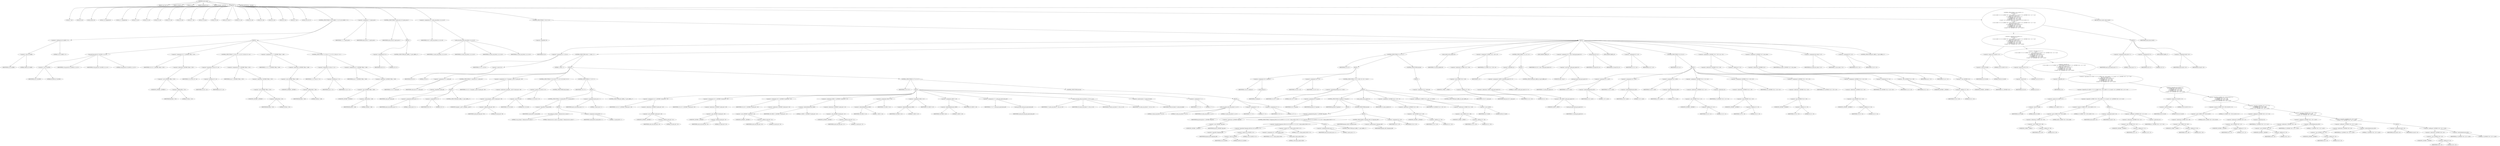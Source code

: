 digraph cache_insert {  
"1000122" [label = "(METHOD,cache_insert)" ]
"1000123" [label = "(PARAM,const char *a1)" ]
"1000124" [label = "(PARAM,_DWORD *a2)" ]
"1000125" [label = "(PARAM,int a3)" ]
"1000126" [label = "(PARAM,unsigned int a4)" ]
"1000127" [label = "(PARAM,unsigned __int16 a5)" ]
"1000128" [label = "(BLOCK,,)" ]
"1000129" [label = "(LOCAL,v7: int)" ]
"1000130" [label = "(LOCAL,v8: int)" ]
"1000131" [label = "(LOCAL,result: int)" ]
"1000132" [label = "(LOCAL,v10: unsigned int)" ]
"1000133" [label = "(LOCAL,v11: unsigned int)" ]
"1000134" [label = "(LOCAL,v12: int)" ]
"1000135" [label = "(LOCAL,v13: int)" ]
"1000136" [label = "(LOCAL,v14: int)" ]
"1000137" [label = "(LOCAL,v15: int)" ]
"1000138" [label = "(LOCAL,v16: int)" ]
"1000139" [label = "(LOCAL,v17: int)" ]
"1000140" [label = "(LOCAL,v18: size_t)" ]
"1000141" [label = "(LOCAL,v19: int)" ]
"1000142" [label = "(LOCAL,v20: char *)" ]
"1000143" [label = "(LOCAL,v21: int)" ]
"1000144" [label = "(LOCAL,v22: int)" ]
"1000145" [label = "(LOCAL,v23: int)" ]
"1000146" [label = "(LOCAL,v24: int)" ]
"1000147" [label = "(LOCAL,v25: int)" ]
"1000148" [label = "(LOCAL,v27: int)" ]
"1000149" [label = "(LOCAL,v28: int [ 4 ])" ]
"1000150" [label = "(CONTROL_STRUCTURE,if ( (a5 & 0x980) != 0 ),if ( (a5 & 0x980) != 0 ))" ]
"1000151" [label = "(<operator>.notEquals,(a5 & 0x980) != 0)" ]
"1000152" [label = "(<operator>.and,a5 & 0x980)" ]
"1000153" [label = "(IDENTIFIER,a5,a5 & 0x980)" ]
"1000154" [label = "(LITERAL,0x980,a5 & 0x980)" ]
"1000155" [label = "(LITERAL,0,(a5 & 0x980) != 0)" ]
"1000156" [label = "(BLOCK,,)" ]
"1000157" [label = "(log_query,log_query(a5 | 0x10000, a1, a2, 0))" ]
"1000158" [label = "(<operator>.or,a5 | 0x10000)" ]
"1000159" [label = "(IDENTIFIER,a5,a5 | 0x10000)" ]
"1000160" [label = "(LITERAL,0x10000,a5 | 0x10000)" ]
"1000161" [label = "(IDENTIFIER,a1,log_query(a5 | 0x10000, a1, a2, 0))" ]
"1000162" [label = "(IDENTIFIER,a2,log_query(a5 | 0x10000, a1, a2, 0))" ]
"1000163" [label = "(LITERAL,0,log_query(a5 | 0x10000, a1, a2, 0))" ]
"1000164" [label = "(<operator>.assignment,v10 = *(_DWORD *)(fbss + 252))" ]
"1000165" [label = "(IDENTIFIER,v10,v10 = *(_DWORD *)(fbss + 252))" ]
"1000166" [label = "(<operator>.indirection,*(_DWORD *)(fbss + 252))" ]
"1000167" [label = "(<operator>.cast,(_DWORD *)(fbss + 252))" ]
"1000168" [label = "(UNKNOWN,_DWORD *,_DWORD *)" ]
"1000169" [label = "(<operator>.addition,fbss + 252)" ]
"1000170" [label = "(IDENTIFIER,fbss,fbss + 252)" ]
"1000171" [label = "(LITERAL,252,fbss + 252)" ]
"1000172" [label = "(CONTROL_STRUCTURE,if ( v10 && v10 < a4 ),if ( v10 && v10 < a4 ))" ]
"1000173" [label = "(<operator>.logicalAnd,v10 && v10 < a4)" ]
"1000174" [label = "(IDENTIFIER,v10,v10 && v10 < a4)" ]
"1000175" [label = "(<operator>.lessThan,v10 < a4)" ]
"1000176" [label = "(IDENTIFIER,v10,v10 < a4)" ]
"1000177" [label = "(IDENTIFIER,a4,v10 < a4)" ]
"1000178" [label = "(<operator>.assignment,a4 = *(_DWORD *)(fbss + 252))" ]
"1000179" [label = "(IDENTIFIER,a4,a4 = *(_DWORD *)(fbss + 252))" ]
"1000180" [label = "(<operator>.indirection,*(_DWORD *)(fbss + 252))" ]
"1000181" [label = "(<operator>.cast,(_DWORD *)(fbss + 252))" ]
"1000182" [label = "(UNKNOWN,_DWORD *,_DWORD *)" ]
"1000183" [label = "(<operator>.addition,fbss + 252)" ]
"1000184" [label = "(IDENTIFIER,fbss,fbss + 252)" ]
"1000185" [label = "(LITERAL,252,fbss + 252)" ]
"1000186" [label = "(<operator>.assignment,v11 = *(_DWORD *)(fbss + 248))" ]
"1000187" [label = "(IDENTIFIER,v11,v11 = *(_DWORD *)(fbss + 248))" ]
"1000188" [label = "(<operator>.indirection,*(_DWORD *)(fbss + 248))" ]
"1000189" [label = "(<operator>.cast,(_DWORD *)(fbss + 248))" ]
"1000190" [label = "(UNKNOWN,_DWORD *,_DWORD *)" ]
"1000191" [label = "(<operator>.addition,fbss + 248)" ]
"1000192" [label = "(IDENTIFIER,fbss,fbss + 248)" ]
"1000193" [label = "(LITERAL,248,fbss + 248)" ]
"1000194" [label = "(CONTROL_STRUCTURE,if ( v11 && a4 < v11 ),if ( v11 && a4 < v11 ))" ]
"1000195" [label = "(<operator>.logicalAnd,v11 && a4 < v11)" ]
"1000196" [label = "(IDENTIFIER,v11,v11 && a4 < v11)" ]
"1000197" [label = "(<operator>.lessThan,a4 < v11)" ]
"1000198" [label = "(IDENTIFIER,a4,a4 < v11)" ]
"1000199" [label = "(IDENTIFIER,v11,a4 < v11)" ]
"1000200" [label = "(<operator>.assignment,a4 = *(_DWORD *)(fbss + 248))" ]
"1000201" [label = "(IDENTIFIER,a4,a4 = *(_DWORD *)(fbss + 248))" ]
"1000202" [label = "(<operator>.indirection,*(_DWORD *)(fbss + 248))" ]
"1000203" [label = "(<operator>.cast,(_DWORD *)(fbss + 248))" ]
"1000204" [label = "(UNKNOWN,_DWORD *,_DWORD *)" ]
"1000205" [label = "(<operator>.addition,fbss + 248)" ]
"1000206" [label = "(IDENTIFIER,fbss,fbss + 248)" ]
"1000207" [label = "(LITERAL,248,fbss + 248)" ]
"1000208" [label = "(<operator>.assignment,v7 = insert_error)" ]
"1000209" [label = "(IDENTIFIER,v7,v7 = insert_error)" ]
"1000210" [label = "(IDENTIFIER,insert_error,v7 = insert_error)" ]
"1000211" [label = "(CONTROL_STRUCTURE,if ( insert_error ),if ( insert_error ))" ]
"1000212" [label = "(IDENTIFIER,insert_error,if ( insert_error ))" ]
"1000213" [label = "(BLOCK,,)" ]
"1000214" [label = "(<operator>.assignment,v8 = 0)" ]
"1000215" [label = "(IDENTIFIER,v8,v8 = 0)" ]
"1000216" [label = "(LITERAL,0,v8 = 0)" ]
"1000217" [label = "(CONTROL_STRUCTURE,goto LABEL_17;,goto LABEL_17;)" ]
"1000218" [label = "(<operator>.assignment,v8 = cache_scan_free(a1, a2, a3, a5))" ]
"1000219" [label = "(IDENTIFIER,v8,v8 = cache_scan_free(a1, a2, a3, a5))" ]
"1000220" [label = "(cache_scan_free,cache_scan_free(a1, a2, a3, a5))" ]
"1000221" [label = "(IDENTIFIER,a1,cache_scan_free(a1, a2, a3, a5))" ]
"1000222" [label = "(IDENTIFIER,a2,cache_scan_free(a1, a2, a3, a5))" ]
"1000223" [label = "(IDENTIFIER,a3,cache_scan_free(a1, a2, a3, a5))" ]
"1000224" [label = "(IDENTIFIER,a5,cache_scan_free(a1, a2, a3, a5))" ]
"1000225" [label = "(CONTROL_STRUCTURE,if ( !v8 ),if ( !v8 ))" ]
"1000226" [label = "(<operator>.logicalNot,!v8)" ]
"1000227" [label = "(IDENTIFIER,v8,!v8)" ]
"1000228" [label = "(BLOCK,,)" ]
"1000229" [label = "(<operator>.assignment,v27 = a5 & 4)" ]
"1000230" [label = "(IDENTIFIER,v27,v27 = a5 & 4)" ]
"1000231" [label = "(<operator>.and,a5 & 4)" ]
"1000232" [label = "(IDENTIFIER,a5,a5 & 4)" ]
"1000233" [label = "(LITERAL,4,a5 & 4)" ]
"1000234" [label = "(CONTROL_STRUCTURE,while ( 1 ),while ( 1 ))" ]
"1000235" [label = "(LITERAL,1,while ( 1 ))" ]
"1000236" [label = "(BLOCK,,)" ]
"1000237" [label = "(<operator>.assignment,v12 = cache_tail)" ]
"1000238" [label = "(IDENTIFIER,v12,v12 = cache_tail)" ]
"1000239" [label = "(IDENTIFIER,cache_tail,v12 = cache_tail)" ]
"1000240" [label = "(CONTROL_STRUCTURE,if ( !cache_tail ),if ( !cache_tail ))" ]
"1000241" [label = "(<operator>.logicalNot,!cache_tail)" ]
"1000242" [label = "(IDENTIFIER,cache_tail,!cache_tail)" ]
"1000243" [label = "(BLOCK,,)" ]
"1000244" [label = "(<operator>.assignment,insert_error = 1)" ]
"1000245" [label = "(IDENTIFIER,insert_error,insert_error = 1)" ]
"1000246" [label = "(LITERAL,1,insert_error = 1)" ]
"1000247" [label = "(<operator>.assignment,v8 = 0)" ]
"1000248" [label = "(IDENTIFIER,v8,v8 = 0)" ]
"1000249" [label = "(LITERAL,0,v8 = 0)" ]
"1000250" [label = "(CONTROL_STRUCTURE,goto LABEL_17;,goto LABEL_17;)" ]
"1000251" [label = "(<operator>.assignment,v13 = *(unsigned __int16 *)(cache_tail + 36))" ]
"1000252" [label = "(IDENTIFIER,v13,v13 = *(unsigned __int16 *)(cache_tail + 36))" ]
"1000253" [label = "(<operator>.indirection,*(unsigned __int16 *)(cache_tail + 36))" ]
"1000254" [label = "(<operator>.cast,(unsigned __int16 *)(cache_tail + 36))" ]
"1000255" [label = "(UNKNOWN,unsigned __int16 *,unsigned __int16 *)" ]
"1000256" [label = "(<operator>.addition,cache_tail + 36)" ]
"1000257" [label = "(IDENTIFIER,cache_tail,cache_tail + 36)" ]
"1000258" [label = "(LITERAL,36,cache_tail + 36)" ]
"1000259" [label = "(CONTROL_STRUCTURE,if ( (v13 & 0xC) == 0 ),if ( (v13 & 0xC) == 0 ))" ]
"1000260" [label = "(<operator>.equals,(v13 & 0xC) == 0)" ]
"1000261" [label = "(<operator>.and,v13 & 0xC)" ]
"1000262" [label = "(IDENTIFIER,v13,v13 & 0xC)" ]
"1000263" [label = "(LITERAL,0xC,v13 & 0xC)" ]
"1000264" [label = "(LITERAL,0,(v13 & 0xC) == 0)" ]
"1000265" [label = "(CONTROL_STRUCTURE,break;,break;)" ]
"1000266" [label = "(CONTROL_STRUCTURE,if ( v7 ),if ( v7 ))" ]
"1000267" [label = "(IDENTIFIER,v7,if ( v7 ))" ]
"1000268" [label = "(BLOCK,,)" ]
"1000269" [label = "(CONTROL_STRUCTURE,if ( !warned_8293 ),if ( !warned_8293 ))" ]
"1000270" [label = "(<operator>.logicalNot,!warned_8293)" ]
"1000271" [label = "(IDENTIFIER,warned_8293,!warned_8293)" ]
"1000272" [label = "(BLOCK,,)" ]
"1000273" [label = "(my_syslog,my_syslog(3, \"Internal error in cache.\"))" ]
"1000274" [label = "(LITERAL,3,my_syslog(3, \"Internal error in cache.\"))" ]
"1000275" [label = "(LITERAL,\"Internal error in cache.\",my_syslog(3, \"Internal error in cache.\"))" ]
"1000276" [label = "(<operator>.assignment,warned_8293 = 1)" ]
"1000277" [label = "(IDENTIFIER,warned_8293,warned_8293 = 1)" ]
"1000278" [label = "(LITERAL,1,warned_8293 = 1)" ]
"1000279" [label = "(<operator>.assignment,insert_error = 1)" ]
"1000280" [label = "(IDENTIFIER,insert_error,insert_error = 1)" ]
"1000281" [label = "(LITERAL,1,insert_error = 1)" ]
"1000282" [label = "(CONTROL_STRUCTURE,goto LABEL_17;,goto LABEL_17;)" ]
"1000283" [label = "(CONTROL_STRUCTURE,if ( v27 ),if ( v27 ))" ]
"1000284" [label = "(IDENTIFIER,v27,if ( v27 ))" ]
"1000285" [label = "(BLOCK,,)" ]
"1000286" [label = "(<operator>.assignment,v14 = *(_DWORD *)(cache_tail + 16))" ]
"1000287" [label = "(IDENTIFIER,v14,v14 = *(_DWORD *)(cache_tail + 16))" ]
"1000288" [label = "(<operator>.indirection,*(_DWORD *)(cache_tail + 16))" ]
"1000289" [label = "(<operator>.cast,(_DWORD *)(cache_tail + 16))" ]
"1000290" [label = "(UNKNOWN,_DWORD *,_DWORD *)" ]
"1000291" [label = "(<operator>.addition,cache_tail + 16)" ]
"1000292" [label = "(IDENTIFIER,cache_tail,cache_tail + 16)" ]
"1000293" [label = "(LITERAL,16,cache_tail + 16)" ]
"1000294" [label = "(<operator>.assignment,v15 = *(_DWORD *)(cache_tail + 20))" ]
"1000295" [label = "(IDENTIFIER,v15,v15 = *(_DWORD *)(cache_tail + 20))" ]
"1000296" [label = "(<operator>.indirection,*(_DWORD *)(cache_tail + 20))" ]
"1000297" [label = "(<operator>.cast,(_DWORD *)(cache_tail + 20))" ]
"1000298" [label = "(UNKNOWN,_DWORD *,_DWORD *)" ]
"1000299" [label = "(<operator>.addition,cache_tail + 20)" ]
"1000300" [label = "(IDENTIFIER,cache_tail,cache_tail + 20)" ]
"1000301" [label = "(LITERAL,20,cache_tail + 20)" ]
"1000302" [label = "(<operator>.assignment,v16 = *(_DWORD *)(cache_tail + 24))" ]
"1000303" [label = "(IDENTIFIER,v16,v16 = *(_DWORD *)(cache_tail + 24))" ]
"1000304" [label = "(<operator>.indirection,*(_DWORD *)(cache_tail + 24))" ]
"1000305" [label = "(<operator>.cast,(_DWORD *)(cache_tail + 24))" ]
"1000306" [label = "(UNKNOWN,_DWORD *,_DWORD *)" ]
"1000307" [label = "(<operator>.addition,cache_tail + 24)" ]
"1000308" [label = "(IDENTIFIER,cache_tail,cache_tail + 24)" ]
"1000309" [label = "(LITERAL,24,cache_tail + 24)" ]
"1000310" [label = "(<operator>.assignment,v28[0] = *(_DWORD *)(cache_tail + 12))" ]
"1000311" [label = "(<operator>.indirectIndexAccess,v28[0])" ]
"1000312" [label = "(IDENTIFIER,v28,v28[0] = *(_DWORD *)(cache_tail + 12))" ]
"1000313" [label = "(LITERAL,0,v28[0] = *(_DWORD *)(cache_tail + 12))" ]
"1000314" [label = "(<operator>.indirection,*(_DWORD *)(cache_tail + 12))" ]
"1000315" [label = "(<operator>.cast,(_DWORD *)(cache_tail + 12))" ]
"1000316" [label = "(UNKNOWN,_DWORD *,_DWORD *)" ]
"1000317" [label = "(<operator>.addition,cache_tail + 12)" ]
"1000318" [label = "(IDENTIFIER,cache_tail,cache_tail + 12)" ]
"1000319" [label = "(LITERAL,12,cache_tail + 12)" ]
"1000320" [label = "(<operator>.assignment,v28[1] = v14)" ]
"1000321" [label = "(<operator>.indirectIndexAccess,v28[1])" ]
"1000322" [label = "(IDENTIFIER,v28,v28[1] = v14)" ]
"1000323" [label = "(LITERAL,1,v28[1] = v14)" ]
"1000324" [label = "(IDENTIFIER,v14,v28[1] = v14)" ]
"1000325" [label = "(<operator>.assignment,v28[2] = v15)" ]
"1000326" [label = "(<operator>.indirectIndexAccess,v28[2])" ]
"1000327" [label = "(IDENTIFIER,v28,v28[2] = v15)" ]
"1000328" [label = "(LITERAL,2,v28[2] = v15)" ]
"1000329" [label = "(IDENTIFIER,v15,v28[2] = v15)" ]
"1000330" [label = "(<operator>.assignment,v28[3] = v16)" ]
"1000331" [label = "(<operator>.indirectIndexAccess,v28[3])" ]
"1000332" [label = "(IDENTIFIER,v28,v28[3] = v16)" ]
"1000333" [label = "(LITERAL,3,v28[3] = v16)" ]
"1000334" [label = "(IDENTIFIER,v16,v28[3] = v16)" ]
"1000335" [label = "(<operator>.assignment,v17 = cache_get_name(cache_tail))" ]
"1000336" [label = "(IDENTIFIER,v17,v17 = cache_get_name(cache_tail))" ]
"1000337" [label = "(cache_get_name,cache_get_name(cache_tail))" ]
"1000338" [label = "(IDENTIFIER,cache_tail,cache_get_name(cache_tail))" ]
"1000339" [label = "(cache_scan_free,cache_scan_free(v17, v28, a3, v13))" ]
"1000340" [label = "(IDENTIFIER,v17,cache_scan_free(v17, v28, a3, v13))" ]
"1000341" [label = "(IDENTIFIER,v28,cache_scan_free(v17, v28, a3, v13))" ]
"1000342" [label = "(IDENTIFIER,a3,cache_scan_free(v17, v28, a3, v13))" ]
"1000343" [label = "(IDENTIFIER,v13,cache_scan_free(v17, v28, a3, v13))" ]
"1000344" [label = "(<operator>.preIncrement,++cache_live_freed)" ]
"1000345" [label = "(IDENTIFIER,cache_live_freed,++cache_live_freed)" ]
"1000346" [label = "(<operator>.assignment,v7 = 1)" ]
"1000347" [label = "(IDENTIFIER,v7,v7 = 1)" ]
"1000348" [label = "(LITERAL,1,v7 = 1)" ]
"1000349" [label = "(CONTROL_STRUCTURE,else,else)" ]
"1000350" [label = "(BLOCK,,)" ]
"1000351" [label = "(cache_scan_free,cache_scan_free(0, 0, a3, 0))" ]
"1000352" [label = "(LITERAL,0,cache_scan_free(0, 0, a3, 0))" ]
"1000353" [label = "(LITERAL,0,cache_scan_free(0, 0, a3, 0))" ]
"1000354" [label = "(IDENTIFIER,a3,cache_scan_free(0, 0, a3, 0))" ]
"1000355" [label = "(LITERAL,0,cache_scan_free(0, 0, a3, 0))" ]
"1000356" [label = "(<operator>.assignment,v7 = 0)" ]
"1000357" [label = "(IDENTIFIER,v7,v7 = 0)" ]
"1000358" [label = "(LITERAL,0,v7 = 0)" ]
"1000359" [label = "(<operator>.assignment,v27 = 1)" ]
"1000360" [label = "(IDENTIFIER,v27,v27 = 1)" ]
"1000361" [label = "(LITERAL,1,v27 = 1)" ]
"1000362" [label = "(CONTROL_STRUCTURE,if ( a1 ),if ( a1 ))" ]
"1000363" [label = "(IDENTIFIER,a1,if ( a1 ))" ]
"1000364" [label = "(BLOCK,,)" ]
"1000365" [label = "(<operator>.assignment,v18 = strlen(a1))" ]
"1000366" [label = "(IDENTIFIER,v18,v18 = strlen(a1))" ]
"1000367" [label = "(strlen,strlen(a1))" ]
"1000368" [label = "(IDENTIFIER,a1,strlen(a1))" ]
"1000369" [label = "(<operator>.assignment,v19 = v12)" ]
"1000370" [label = "(IDENTIFIER,v19,v19 = v12)" ]
"1000371" [label = "(IDENTIFIER,v12,v19 = v12)" ]
"1000372" [label = "(CONTROL_STRUCTURE,if ( v18 >= 0x32 ),if ( v18 >= 0x32 ))" ]
"1000373" [label = "(<operator>.greaterEqualsThan,v18 >= 0x32)" ]
"1000374" [label = "(IDENTIFIER,v18,v18 >= 0x32)" ]
"1000375" [label = "(LITERAL,0x32,v18 >= 0x32)" ]
"1000376" [label = "(BLOCK,,)" ]
"1000377" [label = "(<operator>.assignment,v8 = big_free)" ]
"1000378" [label = "(IDENTIFIER,v8,v8 = big_free)" ]
"1000379" [label = "(IDENTIFIER,big_free,v8 = big_free)" ]
"1000380" [label = "(CONTROL_STRUCTURE,if ( big_free ),if ( big_free ))" ]
"1000381" [label = "(IDENTIFIER,big_free,if ( big_free ))" ]
"1000382" [label = "(BLOCK,,)" ]
"1000383" [label = "(<operator>.assignment,big_free = *(_DWORD *)big_free)" ]
"1000384" [label = "(IDENTIFIER,big_free,big_free = *(_DWORD *)big_free)" ]
"1000385" [label = "(<operator>.indirection,*(_DWORD *)big_free)" ]
"1000386" [label = "(<operator>.cast,(_DWORD *)big_free)" ]
"1000387" [label = "(UNKNOWN,_DWORD *,_DWORD *)" ]
"1000388" [label = "(IDENTIFIER,big_free,(_DWORD *)big_free)" ]
"1000389" [label = "(CONTROL_STRUCTURE,else,else)" ]
"1000390" [label = "(BLOCK,,)" ]
"1000391" [label = "(CONTROL_STRUCTURE,if ( !bignames_left && (a5 & 0x5000) == 0 || (v25 = whine_malloc(1028)) == 0 ),if ( !bignames_left && (a5 & 0x5000) == 0 || (v25 = whine_malloc(1028)) == 0 ))" ]
"1000392" [label = "(<operator>.logicalOr,!bignames_left && (a5 & 0x5000) == 0 || (v25 = whine_malloc(1028)) == 0)" ]
"1000393" [label = "(<operator>.logicalAnd,!bignames_left && (a5 & 0x5000) == 0)" ]
"1000394" [label = "(<operator>.logicalNot,!bignames_left)" ]
"1000395" [label = "(IDENTIFIER,bignames_left,!bignames_left)" ]
"1000396" [label = "(<operator>.equals,(a5 & 0x5000) == 0)" ]
"1000397" [label = "(<operator>.and,a5 & 0x5000)" ]
"1000398" [label = "(IDENTIFIER,a5,a5 & 0x5000)" ]
"1000399" [label = "(LITERAL,0x5000,a5 & 0x5000)" ]
"1000400" [label = "(LITERAL,0,(a5 & 0x5000) == 0)" ]
"1000401" [label = "(<operator>.equals,(v25 = whine_malloc(1028)) == 0)" ]
"1000402" [label = "(<operator>.assignment,v25 = whine_malloc(1028))" ]
"1000403" [label = "(IDENTIFIER,v25,v25 = whine_malloc(1028))" ]
"1000404" [label = "(whine_malloc,whine_malloc(1028))" ]
"1000405" [label = "(LITERAL,1028,whine_malloc(1028))" ]
"1000406" [label = "(LITERAL,0,(v25 = whine_malloc(1028)) == 0)" ]
"1000407" [label = "(BLOCK,,)" ]
"1000408" [label = "(<operator>.assignment,insert_error = 1)" ]
"1000409" [label = "(IDENTIFIER,insert_error,insert_error = 1)" ]
"1000410" [label = "(LITERAL,1,insert_error = 1)" ]
"1000411" [label = "(CONTROL_STRUCTURE,goto LABEL_17;,goto LABEL_17;)" ]
"1000412" [label = "(CONTROL_STRUCTURE,if ( bignames_left ),if ( bignames_left ))" ]
"1000413" [label = "(IDENTIFIER,bignames_left,if ( bignames_left ))" ]
"1000414" [label = "(<operator>.preDecrement,--bignames_left)" ]
"1000415" [label = "(IDENTIFIER,bignames_left,--bignames_left)" ]
"1000416" [label = "(<operator>.assignment,v8 = v25)" ]
"1000417" [label = "(IDENTIFIER,v8,v8 = v25)" ]
"1000418" [label = "(IDENTIFIER,v25,v8 = v25)" ]
"1000419" [label = "(cache_unlink,cache_unlink(v12))" ]
"1000420" [label = "(IDENTIFIER,v12,cache_unlink(v12))" ]
"1000421" [label = "(<operator>.assignment,*(_DWORD *)(v12 + 40) = v8)" ]
"1000422" [label = "(<operator>.indirection,*(_DWORD *)(v12 + 40))" ]
"1000423" [label = "(<operator>.cast,(_DWORD *)(v12 + 40))" ]
"1000424" [label = "(UNKNOWN,_DWORD *,_DWORD *)" ]
"1000425" [label = "(<operator>.addition,v12 + 40)" ]
"1000426" [label = "(IDENTIFIER,v12,v12 + 40)" ]
"1000427" [label = "(LITERAL,40,v12 + 40)" ]
"1000428" [label = "(IDENTIFIER,v8,*(_DWORD *)(v12 + 40) = v8)" ]
"1000429" [label = "(<operator>.assignment,*(_WORD *)(v12 + 36) = a5 | 0x200)" ]
"1000430" [label = "(<operator>.indirection,*(_WORD *)(v12 + 36))" ]
"1000431" [label = "(<operator>.cast,(_WORD *)(v12 + 36))" ]
"1000432" [label = "(UNKNOWN,_WORD *,_WORD *)" ]
"1000433" [label = "(<operator>.addition,v12 + 36)" ]
"1000434" [label = "(IDENTIFIER,v12,v12 + 36)" ]
"1000435" [label = "(LITERAL,36,v12 + 36)" ]
"1000436" [label = "(<operator>.or,a5 | 0x200)" ]
"1000437" [label = "(IDENTIFIER,a5,a5 | 0x200)" ]
"1000438" [label = "(LITERAL,0x200,a5 | 0x200)" ]
"1000439" [label = "(CONTROL_STRUCTURE,goto LABEL_42;,goto LABEL_42;)" ]
"1000440" [label = "(CONTROL_STRUCTURE,else,else)" ]
"1000441" [label = "(BLOCK,,)" ]
"1000442" [label = "(<operator>.assignment,v19 = cache_tail)" ]
"1000443" [label = "(IDENTIFIER,v19,v19 = cache_tail)" ]
"1000444" [label = "(IDENTIFIER,cache_tail,v19 = cache_tail)" ]
"1000445" [label = "(cache_unlink,cache_unlink(v19))" ]
"1000446" [label = "(IDENTIFIER,v19,cache_unlink(v19))" ]
"1000447" [label = "(<operator>.assignment,*(_WORD *)(v12 + 36) = a5)" ]
"1000448" [label = "(<operator>.indirection,*(_WORD *)(v12 + 36))" ]
"1000449" [label = "(<operator>.cast,(_WORD *)(v12 + 36))" ]
"1000450" [label = "(UNKNOWN,_WORD *,_WORD *)" ]
"1000451" [label = "(<operator>.addition,v12 + 36)" ]
"1000452" [label = "(IDENTIFIER,v12,v12 + 36)" ]
"1000453" [label = "(LITERAL,36,v12 + 36)" ]
"1000454" [label = "(IDENTIFIER,a5,*(_WORD *)(v12 + 36) = a5)" ]
"1000455" [label = "(CONTROL_STRUCTURE,if ( !a1 ),if ( !a1 ))" ]
"1000456" [label = "(<operator>.logicalNot,!a1)" ]
"1000457" [label = "(IDENTIFIER,a1,!a1)" ]
"1000458" [label = "(BLOCK,,)" ]
"1000459" [label = "(<operator>.assignment,*(_BYTE *)cache_get_name(v12) = 0)" ]
"1000460" [label = "(<operator>.indirection,*(_BYTE *)cache_get_name(v12))" ]
"1000461" [label = "(<operator>.cast,(_BYTE *)cache_get_name(v12))" ]
"1000462" [label = "(UNKNOWN,_BYTE *,_BYTE *)" ]
"1000463" [label = "(cache_get_name,cache_get_name(v12))" ]
"1000464" [label = "(IDENTIFIER,v12,cache_get_name(v12))" ]
"1000465" [label = "(LITERAL,0,*(_BYTE *)cache_get_name(v12) = 0)" ]
"1000466" [label = "(CONTROL_STRUCTURE,goto LABEL_43;,goto LABEL_43;)" ]
"1000467" [label = "(JUMP_TARGET,LABEL_42)" ]
"1000468" [label = "(<operator>.assignment,v20 = (char *)cache_get_name(v12))" ]
"1000469" [label = "(IDENTIFIER,v20,v20 = (char *)cache_get_name(v12))" ]
"1000470" [label = "(<operator>.cast,(char *)cache_get_name(v12))" ]
"1000471" [label = "(UNKNOWN,char *,char *)" ]
"1000472" [label = "(cache_get_name,cache_get_name(v12))" ]
"1000473" [label = "(IDENTIFIER,v12,cache_get_name(v12))" ]
"1000474" [label = "(strcpy,strcpy(v20, a1))" ]
"1000475" [label = "(IDENTIFIER,v20,strcpy(v20, a1))" ]
"1000476" [label = "(IDENTIFIER,a1,strcpy(v20, a1))" ]
"1000477" [label = "(JUMP_TARGET,LABEL_43)" ]
"1000478" [label = "(<operator>.assignment,v21 = a3)" ]
"1000479" [label = "(IDENTIFIER,v21,v21 = a3)" ]
"1000480" [label = "(IDENTIFIER,a3,v21 = a3)" ]
"1000481" [label = "(CONTROL_STRUCTURE,if ( a2 ),if ( a2 ))" ]
"1000482" [label = "(IDENTIFIER,a2,if ( a2 ))" ]
"1000483" [label = "(BLOCK,,)" ]
"1000484" [label = "(<operator>.assignment,v22 = a2[1])" ]
"1000485" [label = "(IDENTIFIER,v22,v22 = a2[1])" ]
"1000486" [label = "(<operator>.indirectIndexAccess,a2[1])" ]
"1000487" [label = "(IDENTIFIER,a2,v22 = a2[1])" ]
"1000488" [label = "(LITERAL,1,v22 = a2[1])" ]
"1000489" [label = "(<operator>.assignment,v23 = a2[2])" ]
"1000490" [label = "(IDENTIFIER,v23,v23 = a2[2])" ]
"1000491" [label = "(<operator>.indirectIndexAccess,a2[2])" ]
"1000492" [label = "(IDENTIFIER,a2,v23 = a2[2])" ]
"1000493" [label = "(LITERAL,2,v23 = a2[2])" ]
"1000494" [label = "(<operator>.assignment,v24 = a2[3])" ]
"1000495" [label = "(IDENTIFIER,v24,v24 = a2[3])" ]
"1000496" [label = "(<operator>.indirectIndexAccess,a2[3])" ]
"1000497" [label = "(IDENTIFIER,a2,v24 = a2[3])" ]
"1000498" [label = "(LITERAL,3,v24 = a2[3])" ]
"1000499" [label = "(<operator>.assignment,*(_DWORD *)(v12 + 12) = *a2)" ]
"1000500" [label = "(<operator>.indirection,*(_DWORD *)(v12 + 12))" ]
"1000501" [label = "(<operator>.cast,(_DWORD *)(v12 + 12))" ]
"1000502" [label = "(UNKNOWN,_DWORD *,_DWORD *)" ]
"1000503" [label = "(<operator>.addition,v12 + 12)" ]
"1000504" [label = "(IDENTIFIER,v12,v12 + 12)" ]
"1000505" [label = "(LITERAL,12,v12 + 12)" ]
"1000506" [label = "(<operator>.indirection,*a2)" ]
"1000507" [label = "(IDENTIFIER,a2,*(_DWORD *)(v12 + 12) = *a2)" ]
"1000508" [label = "(<operator>.assignment,*(_DWORD *)(v12 + 16) = v22)" ]
"1000509" [label = "(<operator>.indirection,*(_DWORD *)(v12 + 16))" ]
"1000510" [label = "(<operator>.cast,(_DWORD *)(v12 + 16))" ]
"1000511" [label = "(UNKNOWN,_DWORD *,_DWORD *)" ]
"1000512" [label = "(<operator>.addition,v12 + 16)" ]
"1000513" [label = "(IDENTIFIER,v12,v12 + 16)" ]
"1000514" [label = "(LITERAL,16,v12 + 16)" ]
"1000515" [label = "(IDENTIFIER,v22,*(_DWORD *)(v12 + 16) = v22)" ]
"1000516" [label = "(<operator>.assignment,*(_DWORD *)(v12 + 20) = v23)" ]
"1000517" [label = "(<operator>.indirection,*(_DWORD *)(v12 + 20))" ]
"1000518" [label = "(<operator>.cast,(_DWORD *)(v12 + 20))" ]
"1000519" [label = "(UNKNOWN,_DWORD *,_DWORD *)" ]
"1000520" [label = "(<operator>.addition,v12 + 20)" ]
"1000521" [label = "(IDENTIFIER,v12,v12 + 20)" ]
"1000522" [label = "(LITERAL,20,v12 + 20)" ]
"1000523" [label = "(IDENTIFIER,v23,*(_DWORD *)(v12 + 20) = v23)" ]
"1000524" [label = "(<operator>.assignment,*(_DWORD *)(v12 + 24) = v24)" ]
"1000525" [label = "(<operator>.indirection,*(_DWORD *)(v12 + 24))" ]
"1000526" [label = "(<operator>.cast,(_DWORD *)(v12 + 24))" ]
"1000527" [label = "(UNKNOWN,_DWORD *,_DWORD *)" ]
"1000528" [label = "(<operator>.addition,v12 + 24)" ]
"1000529" [label = "(IDENTIFIER,v12,v12 + 24)" ]
"1000530" [label = "(LITERAL,24,v12 + 24)" ]
"1000531" [label = "(IDENTIFIER,v24,*(_DWORD *)(v12 + 24) = v24)" ]
"1000532" [label = "(<operator>.assignment,v21 = a3)" ]
"1000533" [label = "(IDENTIFIER,v21,v21 = a3)" ]
"1000534" [label = "(IDENTIFIER,a3,v21 = a3)" ]
"1000535" [label = "(<operator>.assignment,*(_DWORD *)(v12 + 28) = a4 + v21)" ]
"1000536" [label = "(<operator>.indirection,*(_DWORD *)(v12 + 28))" ]
"1000537" [label = "(<operator>.cast,(_DWORD *)(v12 + 28))" ]
"1000538" [label = "(UNKNOWN,_DWORD *,_DWORD *)" ]
"1000539" [label = "(<operator>.addition,v12 + 28)" ]
"1000540" [label = "(IDENTIFIER,v12,v12 + 28)" ]
"1000541" [label = "(LITERAL,28,v12 + 28)" ]
"1000542" [label = "(<operator>.addition,a4 + v21)" ]
"1000543" [label = "(IDENTIFIER,a4,a4 + v21)" ]
"1000544" [label = "(IDENTIFIER,v21,a4 + v21)" ]
"1000545" [label = "(<operator>.assignment,*(_DWORD *)v12 = new_chain)" ]
"1000546" [label = "(<operator>.indirection,*(_DWORD *)v12)" ]
"1000547" [label = "(<operator>.cast,(_DWORD *)v12)" ]
"1000548" [label = "(UNKNOWN,_DWORD *,_DWORD *)" ]
"1000549" [label = "(IDENTIFIER,v12,(_DWORD *)v12)" ]
"1000550" [label = "(IDENTIFIER,new_chain,*(_DWORD *)v12 = new_chain)" ]
"1000551" [label = "(<operator>.assignment,new_chain = v12)" ]
"1000552" [label = "(IDENTIFIER,new_chain,new_chain = v12)" ]
"1000553" [label = "(IDENTIFIER,v12,new_chain = v12)" ]
"1000554" [label = "(<operator>.assignment,v8 = v12)" ]
"1000555" [label = "(IDENTIFIER,v8,v8 = v12)" ]
"1000556" [label = "(IDENTIFIER,v12,v8 = v12)" ]
"1000557" [label = "(CONTROL_STRUCTURE,goto LABEL_17;,goto LABEL_17;)" ]
"1000558" [label = "(CONTROL_STRUCTURE,if ( (a5 & 0x180) == 0\n    || (a5 & 8) == 0\n    || !a2\n    || ((a5 & 0x80) == 0 || (*(_WORD *)(v8 + 36) & 0x80) == 0 || (result = v8, *(_DWORD *)(v8 + 12) != *a2))\n    && ((a5 & 0x100) == 0\n     || (*(_WORD *)(v8 + 36) & 0x100) == 0\n     || *(_DWORD *)(v8 + 12) != *a2\n     || *(_DWORD *)(v8 + 16) != a2[1]\n     || *(_DWORD *)(v8 + 20) != a2[2]\n     || (result = v8, *(_DWORD *)(v8 + 24) != a2[3])) ),if ( (a5 & 0x180) == 0\n    || (a5 & 8) == 0\n    || !a2\n    || ((a5 & 0x80) == 0 || (*(_WORD *)(v8 + 36) & 0x80) == 0 || (result = v8, *(_DWORD *)(v8 + 12) != *a2))\n    && ((a5 & 0x100) == 0\n     || (*(_WORD *)(v8 + 36) & 0x100) == 0\n     || *(_DWORD *)(v8 + 12) != *a2\n     || *(_DWORD *)(v8 + 16) != a2[1]\n     || *(_DWORD *)(v8 + 20) != a2[2]\n     || (result = v8, *(_DWORD *)(v8 + 24) != a2[3])) ))" ]
"1000559" [label = "(<operator>.logicalOr,(a5 & 0x180) == 0\n    || (a5 & 8) == 0\n    || !a2\n    || ((a5 & 0x80) == 0 || (*(_WORD *)(v8 + 36) & 0x80) == 0 || (result = v8, *(_DWORD *)(v8 + 12) != *a2))\n    && ((a5 & 0x100) == 0\n     || (*(_WORD *)(v8 + 36) & 0x100) == 0\n     || *(_DWORD *)(v8 + 12) != *a2\n     || *(_DWORD *)(v8 + 16) != a2[1]\n     || *(_DWORD *)(v8 + 20) != a2[2]\n     || (result = v8, *(_DWORD *)(v8 + 24) != a2[3])))" ]
"1000560" [label = "(<operator>.equals,(a5 & 0x180) == 0)" ]
"1000561" [label = "(<operator>.and,a5 & 0x180)" ]
"1000562" [label = "(IDENTIFIER,a5,a5 & 0x180)" ]
"1000563" [label = "(LITERAL,0x180,a5 & 0x180)" ]
"1000564" [label = "(LITERAL,0,(a5 & 0x180) == 0)" ]
"1000565" [label = "(<operator>.logicalOr,(a5 & 8) == 0\n    || !a2\n    || ((a5 & 0x80) == 0 || (*(_WORD *)(v8 + 36) & 0x80) == 0 || (result = v8, *(_DWORD *)(v8 + 12) != *a2))\n    && ((a5 & 0x100) == 0\n     || (*(_WORD *)(v8 + 36) & 0x100) == 0\n     || *(_DWORD *)(v8 + 12) != *a2\n     || *(_DWORD *)(v8 + 16) != a2[1]\n     || *(_DWORD *)(v8 + 20) != a2[2]\n     || (result = v8, *(_DWORD *)(v8 + 24) != a2[3])))" ]
"1000566" [label = "(<operator>.equals,(a5 & 8) == 0)" ]
"1000567" [label = "(<operator>.and,a5 & 8)" ]
"1000568" [label = "(IDENTIFIER,a5,a5 & 8)" ]
"1000569" [label = "(LITERAL,8,a5 & 8)" ]
"1000570" [label = "(LITERAL,0,(a5 & 8) == 0)" ]
"1000571" [label = "(<operator>.logicalOr,!a2\n    || ((a5 & 0x80) == 0 || (*(_WORD *)(v8 + 36) & 0x80) == 0 || (result = v8, *(_DWORD *)(v8 + 12) != *a2))\n    && ((a5 & 0x100) == 0\n     || (*(_WORD *)(v8 + 36) & 0x100) == 0\n     || *(_DWORD *)(v8 + 12) != *a2\n     || *(_DWORD *)(v8 + 16) != a2[1]\n     || *(_DWORD *)(v8 + 20) != a2[2]\n     || (result = v8, *(_DWORD *)(v8 + 24) != a2[3])))" ]
"1000572" [label = "(<operator>.logicalNot,!a2)" ]
"1000573" [label = "(IDENTIFIER,a2,!a2)" ]
"1000574" [label = "(<operator>.logicalAnd,((a5 & 0x80) == 0 || (*(_WORD *)(v8 + 36) & 0x80) == 0 || (result = v8, *(_DWORD *)(v8 + 12) != *a2))\n    && ((a5 & 0x100) == 0\n     || (*(_WORD *)(v8 + 36) & 0x100) == 0\n     || *(_DWORD *)(v8 + 12) != *a2\n     || *(_DWORD *)(v8 + 16) != a2[1]\n     || *(_DWORD *)(v8 + 20) != a2[2]\n     || (result = v8, *(_DWORD *)(v8 + 24) != a2[3])))" ]
"1000575" [label = "(<operator>.logicalOr,(a5 & 0x80) == 0 || (*(_WORD *)(v8 + 36) & 0x80) == 0 || (result = v8, *(_DWORD *)(v8 + 12) != *a2))" ]
"1000576" [label = "(<operator>.equals,(a5 & 0x80) == 0)" ]
"1000577" [label = "(<operator>.and,a5 & 0x80)" ]
"1000578" [label = "(IDENTIFIER,a5,a5 & 0x80)" ]
"1000579" [label = "(LITERAL,0x80,a5 & 0x80)" ]
"1000580" [label = "(LITERAL,0,(a5 & 0x80) == 0)" ]
"1000581" [label = "(<operator>.logicalOr,(*(_WORD *)(v8 + 36) & 0x80) == 0 || (result = v8, *(_DWORD *)(v8 + 12) != *a2))" ]
"1000582" [label = "(<operator>.equals,(*(_WORD *)(v8 + 36) & 0x80) == 0)" ]
"1000583" [label = "(<operator>.and,*(_WORD *)(v8 + 36) & 0x80)" ]
"1000584" [label = "(<operator>.indirection,*(_WORD *)(v8 + 36))" ]
"1000585" [label = "(<operator>.cast,(_WORD *)(v8 + 36))" ]
"1000586" [label = "(UNKNOWN,_WORD *,_WORD *)" ]
"1000587" [label = "(<operator>.addition,v8 + 36)" ]
"1000588" [label = "(IDENTIFIER,v8,v8 + 36)" ]
"1000589" [label = "(LITERAL,36,v8 + 36)" ]
"1000590" [label = "(LITERAL,0x80,*(_WORD *)(v8 + 36) & 0x80)" ]
"1000591" [label = "(LITERAL,0,(*(_WORD *)(v8 + 36) & 0x80) == 0)" ]
"1000592" [label = "(BLOCK,,)" ]
"1000593" [label = "(<operator>.assignment,result = v8)" ]
"1000594" [label = "(IDENTIFIER,result,result = v8)" ]
"1000595" [label = "(IDENTIFIER,v8,result = v8)" ]
"1000596" [label = "(<operator>.notEquals,*(_DWORD *)(v8 + 12) != *a2)" ]
"1000597" [label = "(<operator>.indirection,*(_DWORD *)(v8 + 12))" ]
"1000598" [label = "(<operator>.cast,(_DWORD *)(v8 + 12))" ]
"1000599" [label = "(UNKNOWN,_DWORD *,_DWORD *)" ]
"1000600" [label = "(<operator>.addition,v8 + 12)" ]
"1000601" [label = "(IDENTIFIER,v8,v8 + 12)" ]
"1000602" [label = "(LITERAL,12,v8 + 12)" ]
"1000603" [label = "(<operator>.indirection,*a2)" ]
"1000604" [label = "(IDENTIFIER,a2,*(_DWORD *)(v8 + 12) != *a2)" ]
"1000605" [label = "(<operator>.logicalOr,(a5 & 0x100) == 0\n     || (*(_WORD *)(v8 + 36) & 0x100) == 0\n     || *(_DWORD *)(v8 + 12) != *a2\n     || *(_DWORD *)(v8 + 16) != a2[1]\n     || *(_DWORD *)(v8 + 20) != a2[2]\n     || (result = v8, *(_DWORD *)(v8 + 24) != a2[3]))" ]
"1000606" [label = "(<operator>.equals,(a5 & 0x100) == 0)" ]
"1000607" [label = "(<operator>.and,a5 & 0x100)" ]
"1000608" [label = "(IDENTIFIER,a5,a5 & 0x100)" ]
"1000609" [label = "(LITERAL,0x100,a5 & 0x100)" ]
"1000610" [label = "(LITERAL,0,(a5 & 0x100) == 0)" ]
"1000611" [label = "(<operator>.logicalOr,(*(_WORD *)(v8 + 36) & 0x100) == 0\n     || *(_DWORD *)(v8 + 12) != *a2\n     || *(_DWORD *)(v8 + 16) != a2[1]\n     || *(_DWORD *)(v8 + 20) != a2[2]\n     || (result = v8, *(_DWORD *)(v8 + 24) != a2[3]))" ]
"1000612" [label = "(<operator>.equals,(*(_WORD *)(v8 + 36) & 0x100) == 0)" ]
"1000613" [label = "(<operator>.and,*(_WORD *)(v8 + 36) & 0x100)" ]
"1000614" [label = "(<operator>.indirection,*(_WORD *)(v8 + 36))" ]
"1000615" [label = "(<operator>.cast,(_WORD *)(v8 + 36))" ]
"1000616" [label = "(UNKNOWN,_WORD *,_WORD *)" ]
"1000617" [label = "(<operator>.addition,v8 + 36)" ]
"1000618" [label = "(IDENTIFIER,v8,v8 + 36)" ]
"1000619" [label = "(LITERAL,36,v8 + 36)" ]
"1000620" [label = "(LITERAL,0x100,*(_WORD *)(v8 + 36) & 0x100)" ]
"1000621" [label = "(LITERAL,0,(*(_WORD *)(v8 + 36) & 0x100) == 0)" ]
"1000622" [label = "(<operator>.logicalOr,*(_DWORD *)(v8 + 12) != *a2\n     || *(_DWORD *)(v8 + 16) != a2[1]\n     || *(_DWORD *)(v8 + 20) != a2[2]\n     || (result = v8, *(_DWORD *)(v8 + 24) != a2[3]))" ]
"1000623" [label = "(<operator>.notEquals,*(_DWORD *)(v8 + 12) != *a2)" ]
"1000624" [label = "(<operator>.indirection,*(_DWORD *)(v8 + 12))" ]
"1000625" [label = "(<operator>.cast,(_DWORD *)(v8 + 12))" ]
"1000626" [label = "(UNKNOWN,_DWORD *,_DWORD *)" ]
"1000627" [label = "(<operator>.addition,v8 + 12)" ]
"1000628" [label = "(IDENTIFIER,v8,v8 + 12)" ]
"1000629" [label = "(LITERAL,12,v8 + 12)" ]
"1000630" [label = "(<operator>.indirection,*a2)" ]
"1000631" [label = "(IDENTIFIER,a2,*(_DWORD *)(v8 + 12) != *a2)" ]
"1000632" [label = "(<operator>.logicalOr,*(_DWORD *)(v8 + 16) != a2[1]\n     || *(_DWORD *)(v8 + 20) != a2[2]\n     || (result = v8, *(_DWORD *)(v8 + 24) != a2[3]))" ]
"1000633" [label = "(<operator>.notEquals,*(_DWORD *)(v8 + 16) != a2[1])" ]
"1000634" [label = "(<operator>.indirection,*(_DWORD *)(v8 + 16))" ]
"1000635" [label = "(<operator>.cast,(_DWORD *)(v8 + 16))" ]
"1000636" [label = "(UNKNOWN,_DWORD *,_DWORD *)" ]
"1000637" [label = "(<operator>.addition,v8 + 16)" ]
"1000638" [label = "(IDENTIFIER,v8,v8 + 16)" ]
"1000639" [label = "(LITERAL,16,v8 + 16)" ]
"1000640" [label = "(<operator>.indirectIndexAccess,a2[1])" ]
"1000641" [label = "(IDENTIFIER,a2,*(_DWORD *)(v8 + 16) != a2[1])" ]
"1000642" [label = "(LITERAL,1,*(_DWORD *)(v8 + 16) != a2[1])" ]
"1000643" [label = "(<operator>.logicalOr,*(_DWORD *)(v8 + 20) != a2[2]\n     || (result = v8, *(_DWORD *)(v8 + 24) != a2[3]))" ]
"1000644" [label = "(<operator>.notEquals,*(_DWORD *)(v8 + 20) != a2[2])" ]
"1000645" [label = "(<operator>.indirection,*(_DWORD *)(v8 + 20))" ]
"1000646" [label = "(<operator>.cast,(_DWORD *)(v8 + 20))" ]
"1000647" [label = "(UNKNOWN,_DWORD *,_DWORD *)" ]
"1000648" [label = "(<operator>.addition,v8 + 20)" ]
"1000649" [label = "(IDENTIFIER,v8,v8 + 20)" ]
"1000650" [label = "(LITERAL,20,v8 + 20)" ]
"1000651" [label = "(<operator>.indirectIndexAccess,a2[2])" ]
"1000652" [label = "(IDENTIFIER,a2,*(_DWORD *)(v8 + 20) != a2[2])" ]
"1000653" [label = "(LITERAL,2,*(_DWORD *)(v8 + 20) != a2[2])" ]
"1000654" [label = "(BLOCK,,)" ]
"1000655" [label = "(<operator>.assignment,result = v8)" ]
"1000656" [label = "(IDENTIFIER,result,result = v8)" ]
"1000657" [label = "(IDENTIFIER,v8,result = v8)" ]
"1000658" [label = "(<operator>.notEquals,*(_DWORD *)(v8 + 24) != a2[3])" ]
"1000659" [label = "(<operator>.indirection,*(_DWORD *)(v8 + 24))" ]
"1000660" [label = "(<operator>.cast,(_DWORD *)(v8 + 24))" ]
"1000661" [label = "(UNKNOWN,_DWORD *,_DWORD *)" ]
"1000662" [label = "(<operator>.addition,v8 + 24)" ]
"1000663" [label = "(IDENTIFIER,v8,v8 + 24)" ]
"1000664" [label = "(LITERAL,24,v8 + 24)" ]
"1000665" [label = "(<operator>.indirectIndexAccess,a2[3])" ]
"1000666" [label = "(IDENTIFIER,a2,*(_DWORD *)(v8 + 24) != a2[3])" ]
"1000667" [label = "(LITERAL,3,*(_DWORD *)(v8 + 24) != a2[3])" ]
"1000668" [label = "(BLOCK,,)" ]
"1000669" [label = "(<operator>.assignment,insert_error = 1)" ]
"1000670" [label = "(IDENTIFIER,insert_error,insert_error = 1)" ]
"1000671" [label = "(LITERAL,1,insert_error = 1)" ]
"1000672" [label = "(<operator>.assignment,v8 = 0)" ]
"1000673" [label = "(IDENTIFIER,v8,v8 = 0)" ]
"1000674" [label = "(LITERAL,0,v8 = 0)" ]
"1000675" [label = "(JUMP_TARGET,LABEL_17)" ]
"1000676" [label = "(<operator>.assignment,result = v8)" ]
"1000677" [label = "(IDENTIFIER,result,result = v8)" ]
"1000678" [label = "(IDENTIFIER,v8,result = v8)" ]
"1000679" [label = "(RETURN,return result;,return result;)" ]
"1000680" [label = "(IDENTIFIER,result,return result;)" ]
"1000681" [label = "(METHOD_RETURN,int __fastcall)" ]
  "1000122" -> "1000123" 
  "1000122" -> "1000124" 
  "1000122" -> "1000125" 
  "1000122" -> "1000126" 
  "1000122" -> "1000127" 
  "1000122" -> "1000128" 
  "1000122" -> "1000681" 
  "1000128" -> "1000129" 
  "1000128" -> "1000130" 
  "1000128" -> "1000131" 
  "1000128" -> "1000132" 
  "1000128" -> "1000133" 
  "1000128" -> "1000134" 
  "1000128" -> "1000135" 
  "1000128" -> "1000136" 
  "1000128" -> "1000137" 
  "1000128" -> "1000138" 
  "1000128" -> "1000139" 
  "1000128" -> "1000140" 
  "1000128" -> "1000141" 
  "1000128" -> "1000142" 
  "1000128" -> "1000143" 
  "1000128" -> "1000144" 
  "1000128" -> "1000145" 
  "1000128" -> "1000146" 
  "1000128" -> "1000147" 
  "1000128" -> "1000148" 
  "1000128" -> "1000149" 
  "1000128" -> "1000150" 
  "1000128" -> "1000208" 
  "1000128" -> "1000211" 
  "1000128" -> "1000218" 
  "1000128" -> "1000225" 
  "1000128" -> "1000558" 
  "1000128" -> "1000679" 
  "1000150" -> "1000151" 
  "1000150" -> "1000156" 
  "1000151" -> "1000152" 
  "1000151" -> "1000155" 
  "1000152" -> "1000153" 
  "1000152" -> "1000154" 
  "1000156" -> "1000157" 
  "1000156" -> "1000164" 
  "1000156" -> "1000172" 
  "1000156" -> "1000186" 
  "1000156" -> "1000194" 
  "1000157" -> "1000158" 
  "1000157" -> "1000161" 
  "1000157" -> "1000162" 
  "1000157" -> "1000163" 
  "1000158" -> "1000159" 
  "1000158" -> "1000160" 
  "1000164" -> "1000165" 
  "1000164" -> "1000166" 
  "1000166" -> "1000167" 
  "1000167" -> "1000168" 
  "1000167" -> "1000169" 
  "1000169" -> "1000170" 
  "1000169" -> "1000171" 
  "1000172" -> "1000173" 
  "1000172" -> "1000178" 
  "1000173" -> "1000174" 
  "1000173" -> "1000175" 
  "1000175" -> "1000176" 
  "1000175" -> "1000177" 
  "1000178" -> "1000179" 
  "1000178" -> "1000180" 
  "1000180" -> "1000181" 
  "1000181" -> "1000182" 
  "1000181" -> "1000183" 
  "1000183" -> "1000184" 
  "1000183" -> "1000185" 
  "1000186" -> "1000187" 
  "1000186" -> "1000188" 
  "1000188" -> "1000189" 
  "1000189" -> "1000190" 
  "1000189" -> "1000191" 
  "1000191" -> "1000192" 
  "1000191" -> "1000193" 
  "1000194" -> "1000195" 
  "1000194" -> "1000200" 
  "1000195" -> "1000196" 
  "1000195" -> "1000197" 
  "1000197" -> "1000198" 
  "1000197" -> "1000199" 
  "1000200" -> "1000201" 
  "1000200" -> "1000202" 
  "1000202" -> "1000203" 
  "1000203" -> "1000204" 
  "1000203" -> "1000205" 
  "1000205" -> "1000206" 
  "1000205" -> "1000207" 
  "1000208" -> "1000209" 
  "1000208" -> "1000210" 
  "1000211" -> "1000212" 
  "1000211" -> "1000213" 
  "1000213" -> "1000214" 
  "1000213" -> "1000217" 
  "1000214" -> "1000215" 
  "1000214" -> "1000216" 
  "1000218" -> "1000219" 
  "1000218" -> "1000220" 
  "1000220" -> "1000221" 
  "1000220" -> "1000222" 
  "1000220" -> "1000223" 
  "1000220" -> "1000224" 
  "1000225" -> "1000226" 
  "1000225" -> "1000228" 
  "1000226" -> "1000227" 
  "1000228" -> "1000229" 
  "1000228" -> "1000234" 
  "1000228" -> "1000362" 
  "1000228" -> "1000445" 
  "1000228" -> "1000447" 
  "1000228" -> "1000455" 
  "1000228" -> "1000467" 
  "1000228" -> "1000468" 
  "1000228" -> "1000474" 
  "1000228" -> "1000477" 
  "1000228" -> "1000478" 
  "1000228" -> "1000481" 
  "1000228" -> "1000535" 
  "1000228" -> "1000545" 
  "1000228" -> "1000551" 
  "1000228" -> "1000554" 
  "1000228" -> "1000557" 
  "1000229" -> "1000230" 
  "1000229" -> "1000231" 
  "1000231" -> "1000232" 
  "1000231" -> "1000233" 
  "1000234" -> "1000235" 
  "1000234" -> "1000236" 
  "1000236" -> "1000237" 
  "1000236" -> "1000240" 
  "1000236" -> "1000251" 
  "1000236" -> "1000259" 
  "1000236" -> "1000266" 
  "1000236" -> "1000283" 
  "1000237" -> "1000238" 
  "1000237" -> "1000239" 
  "1000240" -> "1000241" 
  "1000240" -> "1000243" 
  "1000241" -> "1000242" 
  "1000243" -> "1000244" 
  "1000243" -> "1000247" 
  "1000243" -> "1000250" 
  "1000244" -> "1000245" 
  "1000244" -> "1000246" 
  "1000247" -> "1000248" 
  "1000247" -> "1000249" 
  "1000251" -> "1000252" 
  "1000251" -> "1000253" 
  "1000253" -> "1000254" 
  "1000254" -> "1000255" 
  "1000254" -> "1000256" 
  "1000256" -> "1000257" 
  "1000256" -> "1000258" 
  "1000259" -> "1000260" 
  "1000259" -> "1000265" 
  "1000260" -> "1000261" 
  "1000260" -> "1000264" 
  "1000261" -> "1000262" 
  "1000261" -> "1000263" 
  "1000266" -> "1000267" 
  "1000266" -> "1000268" 
  "1000268" -> "1000269" 
  "1000268" -> "1000279" 
  "1000268" -> "1000282" 
  "1000269" -> "1000270" 
  "1000269" -> "1000272" 
  "1000270" -> "1000271" 
  "1000272" -> "1000273" 
  "1000272" -> "1000276" 
  "1000273" -> "1000274" 
  "1000273" -> "1000275" 
  "1000276" -> "1000277" 
  "1000276" -> "1000278" 
  "1000279" -> "1000280" 
  "1000279" -> "1000281" 
  "1000283" -> "1000284" 
  "1000283" -> "1000285" 
  "1000283" -> "1000349" 
  "1000285" -> "1000286" 
  "1000285" -> "1000294" 
  "1000285" -> "1000302" 
  "1000285" -> "1000310" 
  "1000285" -> "1000320" 
  "1000285" -> "1000325" 
  "1000285" -> "1000330" 
  "1000285" -> "1000335" 
  "1000285" -> "1000339" 
  "1000285" -> "1000344" 
  "1000285" -> "1000346" 
  "1000286" -> "1000287" 
  "1000286" -> "1000288" 
  "1000288" -> "1000289" 
  "1000289" -> "1000290" 
  "1000289" -> "1000291" 
  "1000291" -> "1000292" 
  "1000291" -> "1000293" 
  "1000294" -> "1000295" 
  "1000294" -> "1000296" 
  "1000296" -> "1000297" 
  "1000297" -> "1000298" 
  "1000297" -> "1000299" 
  "1000299" -> "1000300" 
  "1000299" -> "1000301" 
  "1000302" -> "1000303" 
  "1000302" -> "1000304" 
  "1000304" -> "1000305" 
  "1000305" -> "1000306" 
  "1000305" -> "1000307" 
  "1000307" -> "1000308" 
  "1000307" -> "1000309" 
  "1000310" -> "1000311" 
  "1000310" -> "1000314" 
  "1000311" -> "1000312" 
  "1000311" -> "1000313" 
  "1000314" -> "1000315" 
  "1000315" -> "1000316" 
  "1000315" -> "1000317" 
  "1000317" -> "1000318" 
  "1000317" -> "1000319" 
  "1000320" -> "1000321" 
  "1000320" -> "1000324" 
  "1000321" -> "1000322" 
  "1000321" -> "1000323" 
  "1000325" -> "1000326" 
  "1000325" -> "1000329" 
  "1000326" -> "1000327" 
  "1000326" -> "1000328" 
  "1000330" -> "1000331" 
  "1000330" -> "1000334" 
  "1000331" -> "1000332" 
  "1000331" -> "1000333" 
  "1000335" -> "1000336" 
  "1000335" -> "1000337" 
  "1000337" -> "1000338" 
  "1000339" -> "1000340" 
  "1000339" -> "1000341" 
  "1000339" -> "1000342" 
  "1000339" -> "1000343" 
  "1000344" -> "1000345" 
  "1000346" -> "1000347" 
  "1000346" -> "1000348" 
  "1000349" -> "1000350" 
  "1000350" -> "1000351" 
  "1000350" -> "1000356" 
  "1000350" -> "1000359" 
  "1000351" -> "1000352" 
  "1000351" -> "1000353" 
  "1000351" -> "1000354" 
  "1000351" -> "1000355" 
  "1000356" -> "1000357" 
  "1000356" -> "1000358" 
  "1000359" -> "1000360" 
  "1000359" -> "1000361" 
  "1000362" -> "1000363" 
  "1000362" -> "1000364" 
  "1000362" -> "1000440" 
  "1000364" -> "1000365" 
  "1000364" -> "1000369" 
  "1000364" -> "1000372" 
  "1000365" -> "1000366" 
  "1000365" -> "1000367" 
  "1000367" -> "1000368" 
  "1000369" -> "1000370" 
  "1000369" -> "1000371" 
  "1000372" -> "1000373" 
  "1000372" -> "1000376" 
  "1000373" -> "1000374" 
  "1000373" -> "1000375" 
  "1000376" -> "1000377" 
  "1000376" -> "1000380" 
  "1000376" -> "1000419" 
  "1000376" -> "1000421" 
  "1000376" -> "1000429" 
  "1000376" -> "1000439" 
  "1000377" -> "1000378" 
  "1000377" -> "1000379" 
  "1000380" -> "1000381" 
  "1000380" -> "1000382" 
  "1000380" -> "1000389" 
  "1000382" -> "1000383" 
  "1000383" -> "1000384" 
  "1000383" -> "1000385" 
  "1000385" -> "1000386" 
  "1000386" -> "1000387" 
  "1000386" -> "1000388" 
  "1000389" -> "1000390" 
  "1000390" -> "1000391" 
  "1000390" -> "1000412" 
  "1000390" -> "1000416" 
  "1000391" -> "1000392" 
  "1000391" -> "1000407" 
  "1000392" -> "1000393" 
  "1000392" -> "1000401" 
  "1000393" -> "1000394" 
  "1000393" -> "1000396" 
  "1000394" -> "1000395" 
  "1000396" -> "1000397" 
  "1000396" -> "1000400" 
  "1000397" -> "1000398" 
  "1000397" -> "1000399" 
  "1000401" -> "1000402" 
  "1000401" -> "1000406" 
  "1000402" -> "1000403" 
  "1000402" -> "1000404" 
  "1000404" -> "1000405" 
  "1000407" -> "1000408" 
  "1000407" -> "1000411" 
  "1000408" -> "1000409" 
  "1000408" -> "1000410" 
  "1000412" -> "1000413" 
  "1000412" -> "1000414" 
  "1000414" -> "1000415" 
  "1000416" -> "1000417" 
  "1000416" -> "1000418" 
  "1000419" -> "1000420" 
  "1000421" -> "1000422" 
  "1000421" -> "1000428" 
  "1000422" -> "1000423" 
  "1000423" -> "1000424" 
  "1000423" -> "1000425" 
  "1000425" -> "1000426" 
  "1000425" -> "1000427" 
  "1000429" -> "1000430" 
  "1000429" -> "1000436" 
  "1000430" -> "1000431" 
  "1000431" -> "1000432" 
  "1000431" -> "1000433" 
  "1000433" -> "1000434" 
  "1000433" -> "1000435" 
  "1000436" -> "1000437" 
  "1000436" -> "1000438" 
  "1000440" -> "1000441" 
  "1000441" -> "1000442" 
  "1000442" -> "1000443" 
  "1000442" -> "1000444" 
  "1000445" -> "1000446" 
  "1000447" -> "1000448" 
  "1000447" -> "1000454" 
  "1000448" -> "1000449" 
  "1000449" -> "1000450" 
  "1000449" -> "1000451" 
  "1000451" -> "1000452" 
  "1000451" -> "1000453" 
  "1000455" -> "1000456" 
  "1000455" -> "1000458" 
  "1000456" -> "1000457" 
  "1000458" -> "1000459" 
  "1000458" -> "1000466" 
  "1000459" -> "1000460" 
  "1000459" -> "1000465" 
  "1000460" -> "1000461" 
  "1000461" -> "1000462" 
  "1000461" -> "1000463" 
  "1000463" -> "1000464" 
  "1000468" -> "1000469" 
  "1000468" -> "1000470" 
  "1000470" -> "1000471" 
  "1000470" -> "1000472" 
  "1000472" -> "1000473" 
  "1000474" -> "1000475" 
  "1000474" -> "1000476" 
  "1000478" -> "1000479" 
  "1000478" -> "1000480" 
  "1000481" -> "1000482" 
  "1000481" -> "1000483" 
  "1000483" -> "1000484" 
  "1000483" -> "1000489" 
  "1000483" -> "1000494" 
  "1000483" -> "1000499" 
  "1000483" -> "1000508" 
  "1000483" -> "1000516" 
  "1000483" -> "1000524" 
  "1000483" -> "1000532" 
  "1000484" -> "1000485" 
  "1000484" -> "1000486" 
  "1000486" -> "1000487" 
  "1000486" -> "1000488" 
  "1000489" -> "1000490" 
  "1000489" -> "1000491" 
  "1000491" -> "1000492" 
  "1000491" -> "1000493" 
  "1000494" -> "1000495" 
  "1000494" -> "1000496" 
  "1000496" -> "1000497" 
  "1000496" -> "1000498" 
  "1000499" -> "1000500" 
  "1000499" -> "1000506" 
  "1000500" -> "1000501" 
  "1000501" -> "1000502" 
  "1000501" -> "1000503" 
  "1000503" -> "1000504" 
  "1000503" -> "1000505" 
  "1000506" -> "1000507" 
  "1000508" -> "1000509" 
  "1000508" -> "1000515" 
  "1000509" -> "1000510" 
  "1000510" -> "1000511" 
  "1000510" -> "1000512" 
  "1000512" -> "1000513" 
  "1000512" -> "1000514" 
  "1000516" -> "1000517" 
  "1000516" -> "1000523" 
  "1000517" -> "1000518" 
  "1000518" -> "1000519" 
  "1000518" -> "1000520" 
  "1000520" -> "1000521" 
  "1000520" -> "1000522" 
  "1000524" -> "1000525" 
  "1000524" -> "1000531" 
  "1000525" -> "1000526" 
  "1000526" -> "1000527" 
  "1000526" -> "1000528" 
  "1000528" -> "1000529" 
  "1000528" -> "1000530" 
  "1000532" -> "1000533" 
  "1000532" -> "1000534" 
  "1000535" -> "1000536" 
  "1000535" -> "1000542" 
  "1000536" -> "1000537" 
  "1000537" -> "1000538" 
  "1000537" -> "1000539" 
  "1000539" -> "1000540" 
  "1000539" -> "1000541" 
  "1000542" -> "1000543" 
  "1000542" -> "1000544" 
  "1000545" -> "1000546" 
  "1000545" -> "1000550" 
  "1000546" -> "1000547" 
  "1000547" -> "1000548" 
  "1000547" -> "1000549" 
  "1000551" -> "1000552" 
  "1000551" -> "1000553" 
  "1000554" -> "1000555" 
  "1000554" -> "1000556" 
  "1000558" -> "1000559" 
  "1000558" -> "1000668" 
  "1000559" -> "1000560" 
  "1000559" -> "1000565" 
  "1000560" -> "1000561" 
  "1000560" -> "1000564" 
  "1000561" -> "1000562" 
  "1000561" -> "1000563" 
  "1000565" -> "1000566" 
  "1000565" -> "1000571" 
  "1000566" -> "1000567" 
  "1000566" -> "1000570" 
  "1000567" -> "1000568" 
  "1000567" -> "1000569" 
  "1000571" -> "1000572" 
  "1000571" -> "1000574" 
  "1000572" -> "1000573" 
  "1000574" -> "1000575" 
  "1000574" -> "1000605" 
  "1000575" -> "1000576" 
  "1000575" -> "1000581" 
  "1000576" -> "1000577" 
  "1000576" -> "1000580" 
  "1000577" -> "1000578" 
  "1000577" -> "1000579" 
  "1000581" -> "1000582" 
  "1000581" -> "1000592" 
  "1000582" -> "1000583" 
  "1000582" -> "1000591" 
  "1000583" -> "1000584" 
  "1000583" -> "1000590" 
  "1000584" -> "1000585" 
  "1000585" -> "1000586" 
  "1000585" -> "1000587" 
  "1000587" -> "1000588" 
  "1000587" -> "1000589" 
  "1000592" -> "1000593" 
  "1000592" -> "1000596" 
  "1000593" -> "1000594" 
  "1000593" -> "1000595" 
  "1000596" -> "1000597" 
  "1000596" -> "1000603" 
  "1000597" -> "1000598" 
  "1000598" -> "1000599" 
  "1000598" -> "1000600" 
  "1000600" -> "1000601" 
  "1000600" -> "1000602" 
  "1000603" -> "1000604" 
  "1000605" -> "1000606" 
  "1000605" -> "1000611" 
  "1000606" -> "1000607" 
  "1000606" -> "1000610" 
  "1000607" -> "1000608" 
  "1000607" -> "1000609" 
  "1000611" -> "1000612" 
  "1000611" -> "1000622" 
  "1000612" -> "1000613" 
  "1000612" -> "1000621" 
  "1000613" -> "1000614" 
  "1000613" -> "1000620" 
  "1000614" -> "1000615" 
  "1000615" -> "1000616" 
  "1000615" -> "1000617" 
  "1000617" -> "1000618" 
  "1000617" -> "1000619" 
  "1000622" -> "1000623" 
  "1000622" -> "1000632" 
  "1000623" -> "1000624" 
  "1000623" -> "1000630" 
  "1000624" -> "1000625" 
  "1000625" -> "1000626" 
  "1000625" -> "1000627" 
  "1000627" -> "1000628" 
  "1000627" -> "1000629" 
  "1000630" -> "1000631" 
  "1000632" -> "1000633" 
  "1000632" -> "1000643" 
  "1000633" -> "1000634" 
  "1000633" -> "1000640" 
  "1000634" -> "1000635" 
  "1000635" -> "1000636" 
  "1000635" -> "1000637" 
  "1000637" -> "1000638" 
  "1000637" -> "1000639" 
  "1000640" -> "1000641" 
  "1000640" -> "1000642" 
  "1000643" -> "1000644" 
  "1000643" -> "1000654" 
  "1000644" -> "1000645" 
  "1000644" -> "1000651" 
  "1000645" -> "1000646" 
  "1000646" -> "1000647" 
  "1000646" -> "1000648" 
  "1000648" -> "1000649" 
  "1000648" -> "1000650" 
  "1000651" -> "1000652" 
  "1000651" -> "1000653" 
  "1000654" -> "1000655" 
  "1000654" -> "1000658" 
  "1000655" -> "1000656" 
  "1000655" -> "1000657" 
  "1000658" -> "1000659" 
  "1000658" -> "1000665" 
  "1000659" -> "1000660" 
  "1000660" -> "1000661" 
  "1000660" -> "1000662" 
  "1000662" -> "1000663" 
  "1000662" -> "1000664" 
  "1000665" -> "1000666" 
  "1000665" -> "1000667" 
  "1000668" -> "1000669" 
  "1000668" -> "1000672" 
  "1000668" -> "1000675" 
  "1000668" -> "1000676" 
  "1000669" -> "1000670" 
  "1000669" -> "1000671" 
  "1000672" -> "1000673" 
  "1000672" -> "1000674" 
  "1000676" -> "1000677" 
  "1000676" -> "1000678" 
  "1000679" -> "1000680" 
}
